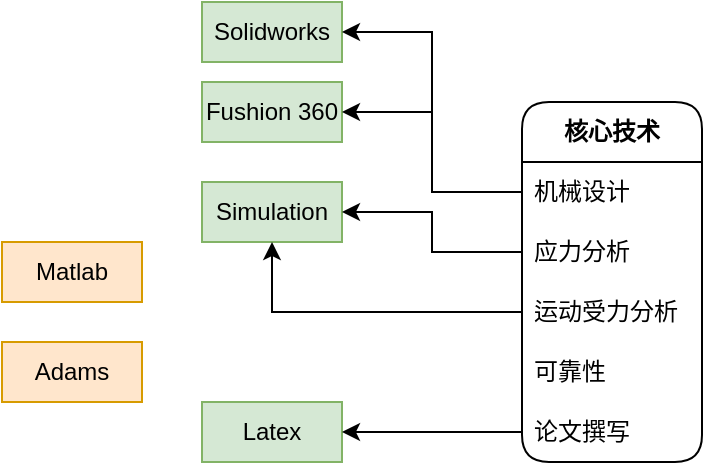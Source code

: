 <mxfile version="21.7.5" type="github">
  <diagram id="C5RBs43oDa-KdzZeNtuy" name="Page-1">
    <mxGraphModel dx="989" dy="523" grid="1" gridSize="10" guides="1" tooltips="1" connect="1" arrows="1" fold="1" page="1" pageScale="1" pageWidth="827" pageHeight="1169" math="0" shadow="0">
      <root>
        <mxCell id="WIyWlLk6GJQsqaUBKTNV-0" />
        <mxCell id="WIyWlLk6GJQsqaUBKTNV-1" parent="WIyWlLk6GJQsqaUBKTNV-0" />
        <mxCell id="ExbAvRTozxGiJLpqLS4M-0" value="&lt;b&gt;核心技术&lt;/b&gt;" style="swimlane;fontStyle=0;childLayout=stackLayout;horizontal=1;startSize=30;horizontalStack=0;resizeParent=1;resizeParentMax=0;resizeLast=0;collapsible=1;marginBottom=0;whiteSpace=wrap;html=1;swimlaneFillColor=default;rounded=1;glass=0;shadow=0;swimlaneLine=1;" vertex="1" parent="WIyWlLk6GJQsqaUBKTNV-1">
          <mxGeometry x="340" y="330" width="90" height="180" as="geometry">
            <mxRectangle x="340" y="330" width="90" height="30" as="alternateBounds" />
          </mxGeometry>
        </mxCell>
        <mxCell id="ExbAvRTozxGiJLpqLS4M-1" value="机械设计" style="text;align=left;verticalAlign=middle;spacingLeft=4;spacingRight=4;overflow=hidden;points=[[0,0.5],[1,0.5]];portConstraint=eastwest;rotatable=0;whiteSpace=wrap;html=1;swimlaneFillColor=default;rounded=1;glass=0;shadow=0;swimlaneLine=1;" vertex="1" parent="ExbAvRTozxGiJLpqLS4M-0">
          <mxGeometry y="30" width="90" height="30" as="geometry" />
        </mxCell>
        <mxCell id="ExbAvRTozxGiJLpqLS4M-2" value="应力分析" style="text;align=left;verticalAlign=middle;spacingLeft=4;spacingRight=4;overflow=hidden;points=[[0,0.5],[1,0.5]];portConstraint=eastwest;rotatable=0;whiteSpace=wrap;html=1;swimlaneFillColor=default;rounded=1;glass=0;shadow=0;swimlaneLine=1;" vertex="1" parent="ExbAvRTozxGiJLpqLS4M-0">
          <mxGeometry y="60" width="90" height="30" as="geometry" />
        </mxCell>
        <mxCell id="ExbAvRTozxGiJLpqLS4M-3" value="运动受力分析" style="text;align=left;verticalAlign=middle;spacingLeft=4;spacingRight=4;overflow=hidden;points=[[0,0.5],[1,0.5]];portConstraint=eastwest;rotatable=0;whiteSpace=wrap;html=1;swimlaneFillColor=default;rounded=1;glass=0;shadow=0;swimlaneLine=1;" vertex="1" parent="ExbAvRTozxGiJLpqLS4M-0">
          <mxGeometry y="90" width="90" height="30" as="geometry" />
        </mxCell>
        <mxCell id="ExbAvRTozxGiJLpqLS4M-5" value="可靠性" style="text;align=left;verticalAlign=middle;spacingLeft=4;spacingRight=4;overflow=hidden;points=[[0,0.5],[1,0.5]];portConstraint=eastwest;rotatable=0;whiteSpace=wrap;html=1;swimlaneFillColor=default;rounded=1;glass=0;shadow=0;swimlaneLine=1;" vertex="1" parent="ExbAvRTozxGiJLpqLS4M-0">
          <mxGeometry y="120" width="90" height="30" as="geometry" />
        </mxCell>
        <mxCell id="ExbAvRTozxGiJLpqLS4M-7" value="论文撰写" style="text;align=left;verticalAlign=middle;spacingLeft=4;spacingRight=4;overflow=hidden;points=[[0,0.5],[1,0.5]];portConstraint=eastwest;rotatable=0;whiteSpace=wrap;html=1;swimlaneFillColor=default;rounded=1;glass=0;shadow=0;swimlaneLine=1;" vertex="1" parent="ExbAvRTozxGiJLpqLS4M-0">
          <mxGeometry y="150" width="90" height="30" as="geometry" />
        </mxCell>
        <mxCell id="ExbAvRTozxGiJLpqLS4M-10" value="Solidworks" style="rounded=0;whiteSpace=wrap;html=1;fillColor=#d5e8d4;strokeColor=#82b366;" vertex="1" parent="WIyWlLk6GJQsqaUBKTNV-1">
          <mxGeometry x="180" y="280" width="70" height="30" as="geometry" />
        </mxCell>
        <mxCell id="ExbAvRTozxGiJLpqLS4M-9" style="edgeStyle=orthogonalEdgeStyle;rounded=0;orthogonalLoop=1;jettySize=auto;html=1;exitX=0;exitY=0.5;exitDx=0;exitDy=0;entryX=1;entryY=0.5;entryDx=0;entryDy=0;" edge="1" parent="WIyWlLk6GJQsqaUBKTNV-1" source="ExbAvRTozxGiJLpqLS4M-1" target="ExbAvRTozxGiJLpqLS4M-10">
          <mxGeometry relative="1" as="geometry">
            <mxPoint x="300" y="330" as="targetPoint" />
          </mxGeometry>
        </mxCell>
        <mxCell id="ExbAvRTozxGiJLpqLS4M-11" value="Fushion 360" style="rounded=0;whiteSpace=wrap;html=1;fillColor=#d5e8d4;strokeColor=#82b366;" vertex="1" parent="WIyWlLk6GJQsqaUBKTNV-1">
          <mxGeometry x="180" y="320" width="70" height="30" as="geometry" />
        </mxCell>
        <mxCell id="ExbAvRTozxGiJLpqLS4M-12" style="edgeStyle=orthogonalEdgeStyle;rounded=0;orthogonalLoop=1;jettySize=auto;html=1;exitX=0;exitY=0.5;exitDx=0;exitDy=0;entryX=1;entryY=0.5;entryDx=0;entryDy=0;" edge="1" parent="WIyWlLk6GJQsqaUBKTNV-1" source="ExbAvRTozxGiJLpqLS4M-1" target="ExbAvRTozxGiJLpqLS4M-11">
          <mxGeometry relative="1" as="geometry" />
        </mxCell>
        <mxCell id="ExbAvRTozxGiJLpqLS4M-13" value="Simulation" style="rounded=0;whiteSpace=wrap;html=1;fillColor=#d5e8d4;strokeColor=#82b366;" vertex="1" parent="WIyWlLk6GJQsqaUBKTNV-1">
          <mxGeometry x="180" y="370" width="70" height="30" as="geometry" />
        </mxCell>
        <mxCell id="ExbAvRTozxGiJLpqLS4M-14" value="Latex" style="rounded=0;whiteSpace=wrap;html=1;fillColor=#d5e8d4;strokeColor=#82b366;" vertex="1" parent="WIyWlLk6GJQsqaUBKTNV-1">
          <mxGeometry x="180" y="480" width="70" height="30" as="geometry" />
        </mxCell>
        <mxCell id="ExbAvRTozxGiJLpqLS4M-15" style="edgeStyle=orthogonalEdgeStyle;rounded=0;orthogonalLoop=1;jettySize=auto;html=1;entryX=1;entryY=0.5;entryDx=0;entryDy=0;" edge="1" parent="WIyWlLk6GJQsqaUBKTNV-1" source="ExbAvRTozxGiJLpqLS4M-2" target="ExbAvRTozxGiJLpqLS4M-13">
          <mxGeometry relative="1" as="geometry" />
        </mxCell>
        <mxCell id="ExbAvRTozxGiJLpqLS4M-17" style="edgeStyle=orthogonalEdgeStyle;rounded=0;orthogonalLoop=1;jettySize=auto;html=1;exitX=0;exitY=0.5;exitDx=0;exitDy=0;entryX=1;entryY=0.5;entryDx=0;entryDy=0;" edge="1" parent="WIyWlLk6GJQsqaUBKTNV-1" source="ExbAvRTozxGiJLpqLS4M-7" target="ExbAvRTozxGiJLpqLS4M-14">
          <mxGeometry relative="1" as="geometry" />
        </mxCell>
        <mxCell id="ExbAvRTozxGiJLpqLS4M-16" style="edgeStyle=orthogonalEdgeStyle;rounded=0;orthogonalLoop=1;jettySize=auto;html=1;exitX=0;exitY=0.5;exitDx=0;exitDy=0;entryX=0.5;entryY=1;entryDx=0;entryDy=0;" edge="1" parent="WIyWlLk6GJQsqaUBKTNV-1" source="ExbAvRTozxGiJLpqLS4M-3" target="ExbAvRTozxGiJLpqLS4M-13">
          <mxGeometry relative="1" as="geometry">
            <mxPoint x="300" y="410" as="targetPoint" />
          </mxGeometry>
        </mxCell>
        <mxCell id="ExbAvRTozxGiJLpqLS4M-21" value="Matlab" style="rounded=0;whiteSpace=wrap;html=1;fillColor=#ffe6cc;strokeColor=#d79b00;" vertex="1" parent="WIyWlLk6GJQsqaUBKTNV-1">
          <mxGeometry x="80" y="400" width="70" height="30" as="geometry" />
        </mxCell>
        <mxCell id="ExbAvRTozxGiJLpqLS4M-22" value="Adams" style="rounded=0;whiteSpace=wrap;html=1;fillColor=#ffe6cc;strokeColor=#d79b00;" vertex="1" parent="WIyWlLk6GJQsqaUBKTNV-1">
          <mxGeometry x="80" y="450" width="70" height="30" as="geometry" />
        </mxCell>
      </root>
    </mxGraphModel>
  </diagram>
</mxfile>
